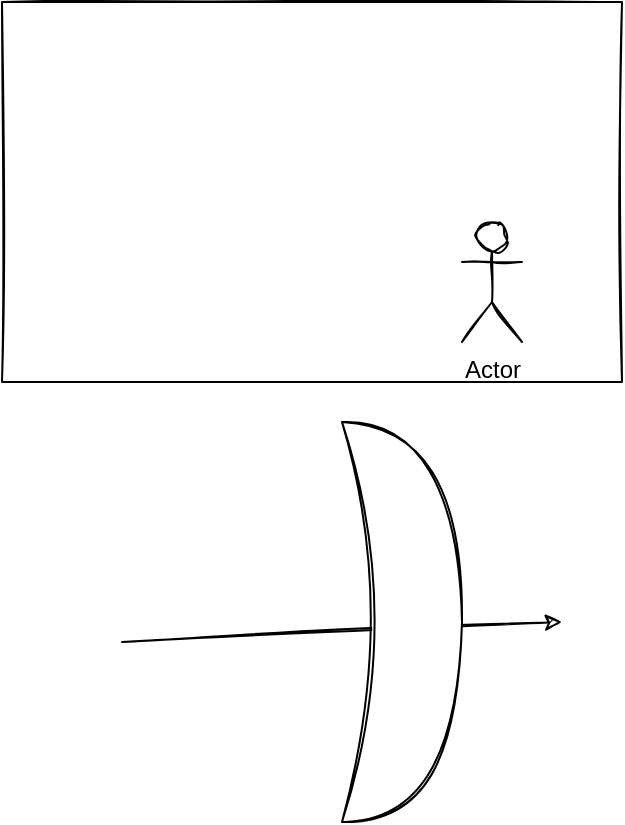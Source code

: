 <mxfile version="20.2.8" type="github">
  <diagram id="X8UpvGL8UhNyPuAn8t3-" name="第 1 页">
    <mxGraphModel dx="1426" dy="769" grid="1" gridSize="10" guides="1" tooltips="1" connect="1" arrows="1" fold="1" page="1" pageScale="1" pageWidth="827" pageHeight="1169" math="0" shadow="0">
      <root>
        <mxCell id="0" />
        <mxCell id="1" parent="0" />
        <mxCell id="f4iBLd5RIIe-QOyzxAOE-3" value="" style="endArrow=classic;html=1;rounded=0;sketch=1;" edge="1" parent="1">
          <mxGeometry relative="1" as="geometry">
            <mxPoint x="110" y="480" as="sourcePoint" />
            <mxPoint x="330" y="470" as="targetPoint" />
          </mxGeometry>
        </mxCell>
        <mxCell id="f4iBLd5RIIe-QOyzxAOE-5" value="" style="shape=xor;whiteSpace=wrap;html=1;sketch=1;" vertex="1" parent="1">
          <mxGeometry x="220" y="370" width="60" height="200" as="geometry" />
        </mxCell>
        <mxCell id="f4iBLd5RIIe-QOyzxAOE-6" value="" style="whiteSpace=wrap;html=1;sketch=1;" vertex="1" parent="1">
          <mxGeometry x="50" y="160" width="310" height="190" as="geometry" />
        </mxCell>
        <mxCell id="f4iBLd5RIIe-QOyzxAOE-7" value="Actor" style="shape=umlActor;verticalLabelPosition=bottom;verticalAlign=top;html=1;outlineConnect=0;sketch=1;" vertex="1" parent="1">
          <mxGeometry x="280" y="270" width="30" height="60" as="geometry" />
        </mxCell>
      </root>
    </mxGraphModel>
  </diagram>
</mxfile>
